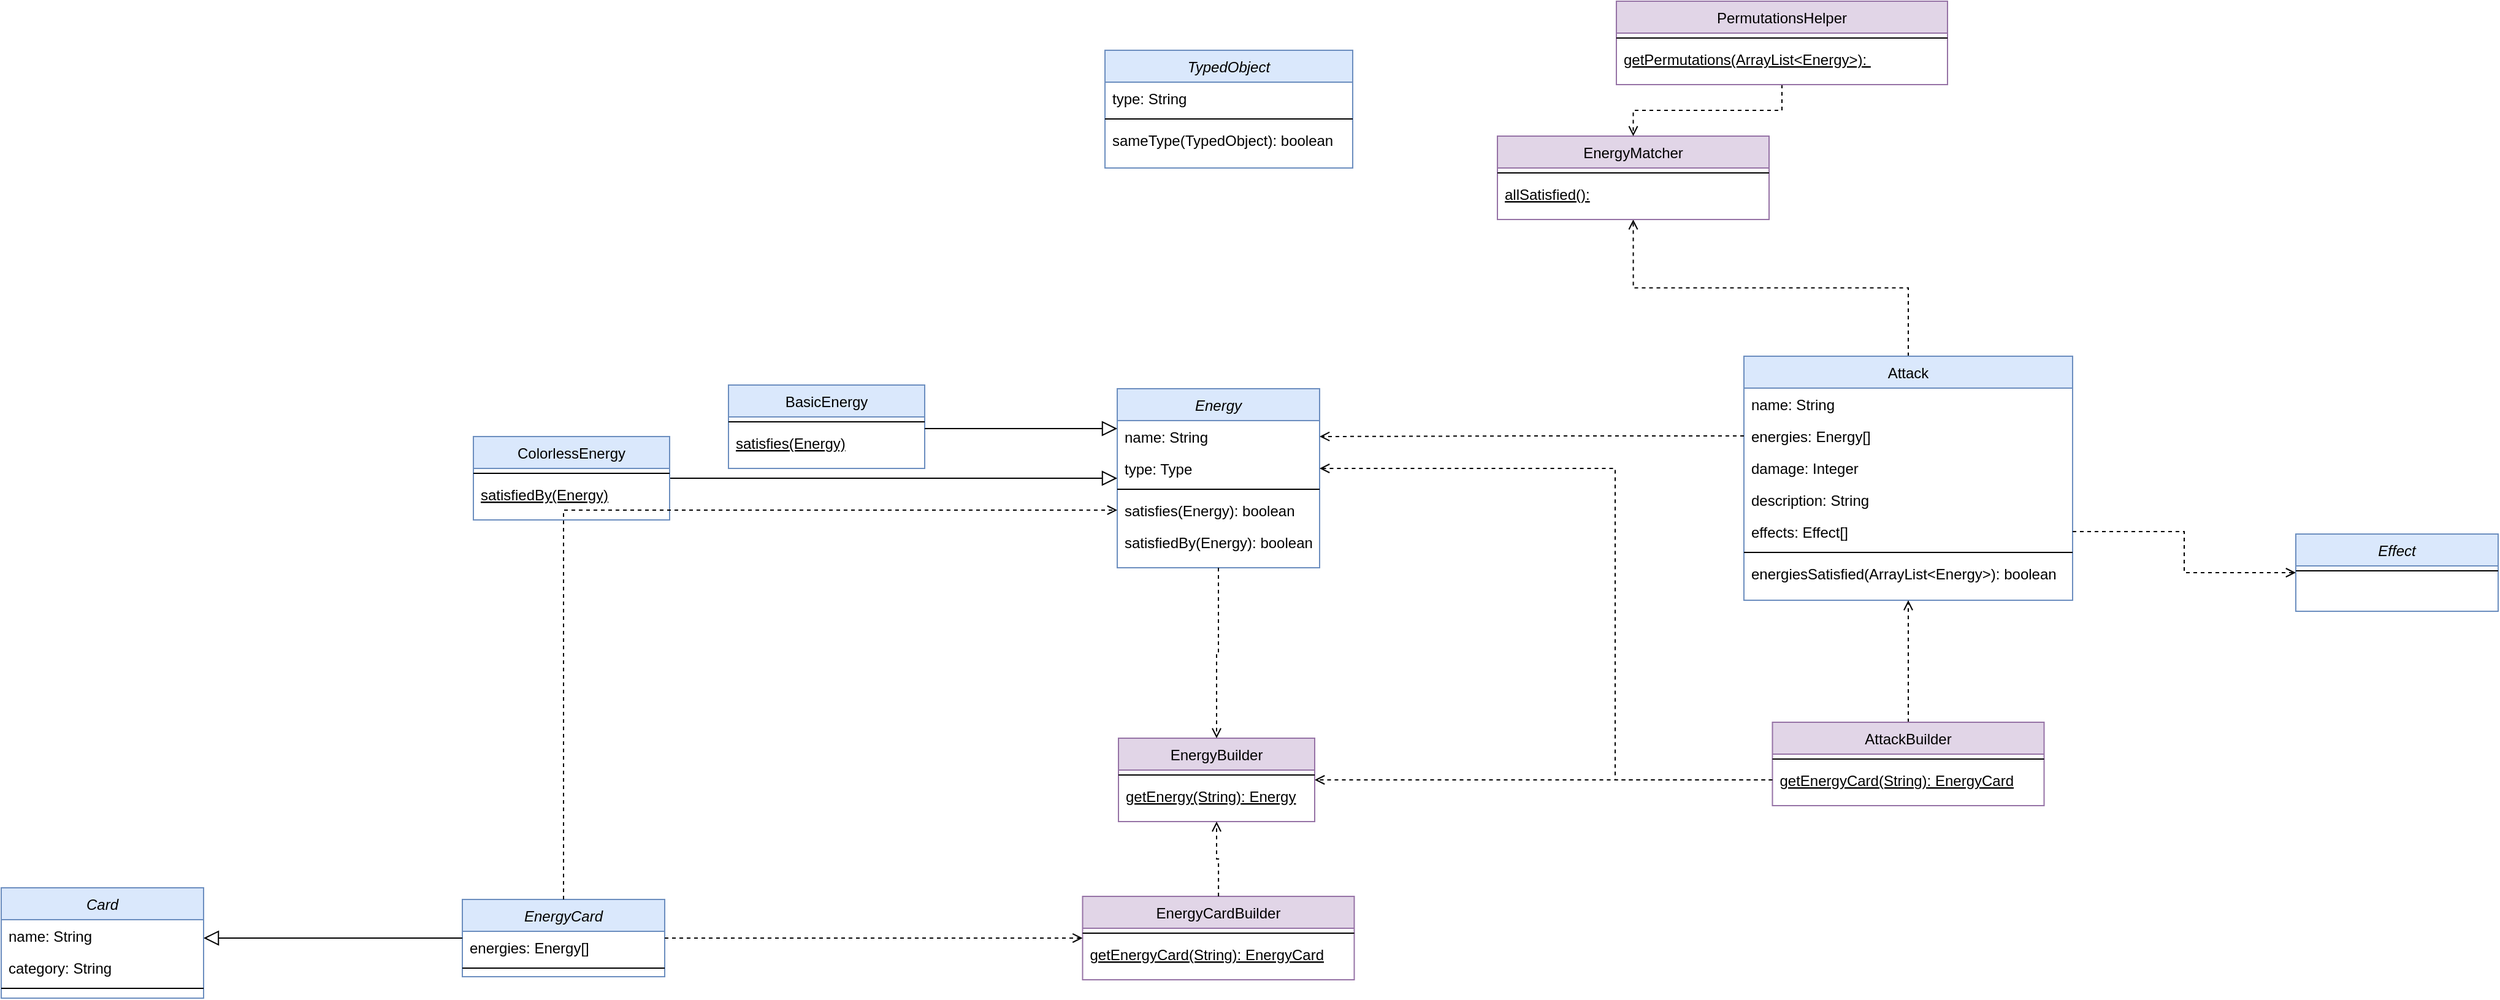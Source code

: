 <mxfile version="15.8.7" type="device"><diagram id="C5RBs43oDa-KdzZeNtuy" name="Page-1"><mxGraphModel dx="2070" dy="1292" grid="0" gridSize="10" guides="1" tooltips="1" connect="1" arrows="1" fold="1" page="0" pageScale="1" pageWidth="827" pageHeight="1169" math="0" shadow="0"><root><mxCell id="WIyWlLk6GJQsqaUBKTNV-0"/><mxCell id="WIyWlLk6GJQsqaUBKTNV-1" parent="WIyWlLk6GJQsqaUBKTNV-0"/><mxCell id="zkfFHV4jXpPFQw0GAbJ--0" value="Energy" style="swimlane;fontStyle=2;align=center;verticalAlign=top;childLayout=stackLayout;horizontal=1;startSize=26;horizontalStack=0;resizeParent=1;resizeLast=0;collapsible=1;marginBottom=0;rounded=0;shadow=0;strokeWidth=1;fillColor=#dae8fc;strokeColor=#6c8ebf;" parent="WIyWlLk6GJQsqaUBKTNV-1" vertex="1"><mxGeometry x="220" y="112" width="165" height="146" as="geometry"><mxRectangle x="230" y="140" width="160" height="26" as="alternateBounds"/></mxGeometry></mxCell><mxCell id="zkfFHV4jXpPFQw0GAbJ--1" value="name: String" style="text;align=left;verticalAlign=top;spacingLeft=4;spacingRight=4;overflow=hidden;rotatable=0;points=[[0,0.5],[1,0.5]];portConstraint=eastwest;" parent="zkfFHV4jXpPFQw0GAbJ--0" vertex="1"><mxGeometry y="26" width="165" height="26" as="geometry"/></mxCell><mxCell id="zkfFHV4jXpPFQw0GAbJ--2" value="type: Type" style="text;align=left;verticalAlign=top;spacingLeft=4;spacingRight=4;overflow=hidden;rotatable=0;points=[[0,0.5],[1,0.5]];portConstraint=eastwest;rounded=0;shadow=0;html=0;" parent="zkfFHV4jXpPFQw0GAbJ--0" vertex="1"><mxGeometry y="52" width="165" height="26" as="geometry"/></mxCell><mxCell id="zkfFHV4jXpPFQw0GAbJ--4" value="" style="line;html=1;strokeWidth=1;align=left;verticalAlign=middle;spacingTop=-1;spacingLeft=3;spacingRight=3;rotatable=0;labelPosition=right;points=[];portConstraint=eastwest;" parent="zkfFHV4jXpPFQw0GAbJ--0" vertex="1"><mxGeometry y="78" width="165" height="8" as="geometry"/></mxCell><mxCell id="zkfFHV4jXpPFQw0GAbJ--5" value="satisfies(Energy): boolean" style="text;align=left;verticalAlign=top;spacingLeft=4;spacingRight=4;overflow=hidden;rotatable=0;points=[[0,0.5],[1,0.5]];portConstraint=eastwest;" parent="zkfFHV4jXpPFQw0GAbJ--0" vertex="1"><mxGeometry y="86" width="165" height="26" as="geometry"/></mxCell><mxCell id="YTy02ttBPdpCxkNmVZv5-0" value="satisfiedBy(Energy): boolean" style="text;align=left;verticalAlign=top;spacingLeft=4;spacingRight=4;overflow=hidden;rotatable=0;points=[[0,0.5],[1,0.5]];portConstraint=eastwest;" parent="zkfFHV4jXpPFQw0GAbJ--0" vertex="1"><mxGeometry y="112" width="165" height="26" as="geometry"/></mxCell><mxCell id="zkfFHV4jXpPFQw0GAbJ--6" value="BasicEnergy" style="swimlane;fontStyle=0;align=center;verticalAlign=top;childLayout=stackLayout;horizontal=1;startSize=26;horizontalStack=0;resizeParent=1;resizeLast=0;collapsible=1;marginBottom=0;rounded=0;shadow=0;strokeWidth=1;fillColor=#dae8fc;strokeColor=#6c8ebf;" parent="WIyWlLk6GJQsqaUBKTNV-1" vertex="1"><mxGeometry x="-97" y="109" width="160" height="68" as="geometry"><mxRectangle x="130" y="380" width="160" height="26" as="alternateBounds"/></mxGeometry></mxCell><mxCell id="zkfFHV4jXpPFQw0GAbJ--9" value="" style="line;html=1;strokeWidth=1;align=left;verticalAlign=middle;spacingTop=-1;spacingLeft=3;spacingRight=3;rotatable=0;labelPosition=right;points=[];portConstraint=eastwest;" parent="zkfFHV4jXpPFQw0GAbJ--6" vertex="1"><mxGeometry y="26" width="160" height="8" as="geometry"/></mxCell><mxCell id="zkfFHV4jXpPFQw0GAbJ--10" value="satisfies(Energy)" style="text;align=left;verticalAlign=top;spacingLeft=4;spacingRight=4;overflow=hidden;rotatable=0;points=[[0,0.5],[1,0.5]];portConstraint=eastwest;fontStyle=4" parent="zkfFHV4jXpPFQw0GAbJ--6" vertex="1"><mxGeometry y="34" width="160" height="26" as="geometry"/></mxCell><mxCell id="zkfFHV4jXpPFQw0GAbJ--12" value="" style="endArrow=block;endSize=10;endFill=0;shadow=0;strokeWidth=1;rounded=0;edgeStyle=elbowEdgeStyle;elbow=vertical;" parent="WIyWlLk6GJQsqaUBKTNV-1" source="zkfFHV4jXpPFQw0GAbJ--6" target="zkfFHV4jXpPFQw0GAbJ--0" edge="1"><mxGeometry width="160" relative="1" as="geometry"><mxPoint x="200" y="203" as="sourcePoint"/><mxPoint x="200" y="203" as="targetPoint"/></mxGeometry></mxCell><mxCell id="mwJVMivTxh05oHsJVcA4-6" style="edgeStyle=orthogonalEdgeStyle;rounded=0;orthogonalLoop=1;jettySize=auto;html=1;exitX=0.5;exitY=0;exitDx=0;exitDy=0;entryX=0.5;entryY=1;entryDx=0;entryDy=0;dashed=1;endArrow=open;endFill=0;" edge="1" parent="WIyWlLk6GJQsqaUBKTNV-1" source="zkfFHV4jXpPFQw0GAbJ--17" target="YTy02ttBPdpCxkNmVZv5-46"><mxGeometry relative="1" as="geometry"/></mxCell><mxCell id="zkfFHV4jXpPFQw0GAbJ--17" value="Attack" style="swimlane;fontStyle=0;align=center;verticalAlign=top;childLayout=stackLayout;horizontal=1;startSize=26;horizontalStack=0;resizeParent=1;resizeLast=0;collapsible=1;marginBottom=0;rounded=0;shadow=0;strokeWidth=1;fillColor=#dae8fc;strokeColor=#6c8ebf;" parent="WIyWlLk6GJQsqaUBKTNV-1" vertex="1"><mxGeometry x="731" y="85.5" width="268" height="199" as="geometry"><mxRectangle x="550" y="140" width="160" height="26" as="alternateBounds"/></mxGeometry></mxCell><mxCell id="zkfFHV4jXpPFQw0GAbJ--18" value="name: String" style="text;align=left;verticalAlign=top;spacingLeft=4;spacingRight=4;overflow=hidden;rotatable=0;points=[[0,0.5],[1,0.5]];portConstraint=eastwest;" parent="zkfFHV4jXpPFQw0GAbJ--17" vertex="1"><mxGeometry y="26" width="268" height="26" as="geometry"/></mxCell><mxCell id="zkfFHV4jXpPFQw0GAbJ--19" value="energies: Energy[]" style="text;align=left;verticalAlign=top;spacingLeft=4;spacingRight=4;overflow=hidden;rotatable=0;points=[[0,0.5],[1,0.5]];portConstraint=eastwest;rounded=0;shadow=0;html=0;" parent="zkfFHV4jXpPFQw0GAbJ--17" vertex="1"><mxGeometry y="52" width="268" height="26" as="geometry"/></mxCell><mxCell id="zkfFHV4jXpPFQw0GAbJ--20" value="damage: Integer" style="text;align=left;verticalAlign=top;spacingLeft=4;spacingRight=4;overflow=hidden;rotatable=0;points=[[0,0.5],[1,0.5]];portConstraint=eastwest;rounded=0;shadow=0;html=0;" parent="zkfFHV4jXpPFQw0GAbJ--17" vertex="1"><mxGeometry y="78" width="268" height="26" as="geometry"/></mxCell><mxCell id="zkfFHV4jXpPFQw0GAbJ--21" value="description: String" style="text;align=left;verticalAlign=top;spacingLeft=4;spacingRight=4;overflow=hidden;rotatable=0;points=[[0,0.5],[1,0.5]];portConstraint=eastwest;rounded=0;shadow=0;html=0;" parent="zkfFHV4jXpPFQw0GAbJ--17" vertex="1"><mxGeometry y="104" width="268" height="26" as="geometry"/></mxCell><mxCell id="zkfFHV4jXpPFQw0GAbJ--22" value="effects: Effect[]" style="text;align=left;verticalAlign=top;spacingLeft=4;spacingRight=4;overflow=hidden;rotatable=0;points=[[0,0.5],[1,0.5]];portConstraint=eastwest;rounded=0;shadow=0;html=0;" parent="zkfFHV4jXpPFQw0GAbJ--17" vertex="1"><mxGeometry y="130" width="268" height="26" as="geometry"/></mxCell><mxCell id="zkfFHV4jXpPFQw0GAbJ--23" value="" style="line;html=1;strokeWidth=1;align=left;verticalAlign=middle;spacingTop=-1;spacingLeft=3;spacingRight=3;rotatable=0;labelPosition=right;points=[];portConstraint=eastwest;" parent="zkfFHV4jXpPFQw0GAbJ--17" vertex="1"><mxGeometry y="156" width="268" height="8" as="geometry"/></mxCell><mxCell id="zkfFHV4jXpPFQw0GAbJ--24" value="energiesSatisfied(ArrayList&lt;Energy&gt;): boolean" style="text;align=left;verticalAlign=top;spacingLeft=4;spacingRight=4;overflow=hidden;rotatable=0;points=[[0,0.5],[1,0.5]];portConstraint=eastwest;" parent="zkfFHV4jXpPFQw0GAbJ--17" vertex="1"><mxGeometry y="164" width="268" height="26" as="geometry"/></mxCell><mxCell id="mwJVMivTxh05oHsJVcA4-10" style="edgeStyle=orthogonalEdgeStyle;rounded=0;orthogonalLoop=1;jettySize=auto;html=1;endArrow=block;endFill=0;endSize=10;" edge="1" parent="WIyWlLk6GJQsqaUBKTNV-1" source="YTy02ttBPdpCxkNmVZv5-2" target="zkfFHV4jXpPFQw0GAbJ--0"><mxGeometry relative="1" as="geometry"/></mxCell><mxCell id="YTy02ttBPdpCxkNmVZv5-2" value="ColorlessEnergy" style="swimlane;fontStyle=0;align=center;verticalAlign=top;childLayout=stackLayout;horizontal=1;startSize=26;horizontalStack=0;resizeParent=1;resizeLast=0;collapsible=1;marginBottom=0;rounded=0;shadow=0;strokeWidth=1;fillColor=#dae8fc;strokeColor=#6c8ebf;" parent="WIyWlLk6GJQsqaUBKTNV-1" vertex="1"><mxGeometry x="-305" y="151" width="160" height="68" as="geometry"><mxRectangle x="130" y="380" width="160" height="26" as="alternateBounds"/></mxGeometry></mxCell><mxCell id="YTy02ttBPdpCxkNmVZv5-3" value="" style="line;html=1;strokeWidth=1;align=left;verticalAlign=middle;spacingTop=-1;spacingLeft=3;spacingRight=3;rotatable=0;labelPosition=right;points=[];portConstraint=eastwest;" parent="YTy02ttBPdpCxkNmVZv5-2" vertex="1"><mxGeometry y="26" width="160" height="8" as="geometry"/></mxCell><mxCell id="YTy02ttBPdpCxkNmVZv5-4" value="satisfiedBy(Energy)" style="text;align=left;verticalAlign=top;spacingLeft=4;spacingRight=4;overflow=hidden;rotatable=0;points=[[0,0.5],[1,0.5]];portConstraint=eastwest;fontStyle=4" parent="YTy02ttBPdpCxkNmVZv5-2" vertex="1"><mxGeometry y="34" width="160" height="26" as="geometry"/></mxCell><mxCell id="YTy02ttBPdpCxkNmVZv5-21" value="EnergyBuilder" style="swimlane;fontStyle=0;align=center;verticalAlign=top;childLayout=stackLayout;horizontal=1;startSize=26;horizontalStack=0;resizeParent=1;resizeLast=0;collapsible=1;marginBottom=0;rounded=0;shadow=0;strokeWidth=1;fillColor=#e1d5e7;strokeColor=#9673a6;" parent="WIyWlLk6GJQsqaUBKTNV-1" vertex="1"><mxGeometry x="221" y="397" width="160" height="68" as="geometry"><mxRectangle x="130" y="380" width="160" height="26" as="alternateBounds"/></mxGeometry></mxCell><mxCell id="YTy02ttBPdpCxkNmVZv5-22" value="" style="line;html=1;strokeWidth=1;align=left;verticalAlign=middle;spacingTop=-1;spacingLeft=3;spacingRight=3;rotatable=0;labelPosition=right;points=[];portConstraint=eastwest;" parent="YTy02ttBPdpCxkNmVZv5-21" vertex="1"><mxGeometry y="26" width="160" height="8" as="geometry"/></mxCell><mxCell id="YTy02ttBPdpCxkNmVZv5-23" value="getEnergy(String): Energy" style="text;align=left;verticalAlign=top;spacingLeft=4;spacingRight=4;overflow=hidden;rotatable=0;points=[[0,0.5],[1,0.5]];portConstraint=eastwest;fontStyle=4" parent="YTy02ttBPdpCxkNmVZv5-21" vertex="1"><mxGeometry y="34" width="160" height="26" as="geometry"/></mxCell><mxCell id="YTy02ttBPdpCxkNmVZv5-26" value="Card" style="swimlane;fontStyle=2;align=center;verticalAlign=top;childLayout=stackLayout;horizontal=1;startSize=26;horizontalStack=0;resizeParent=1;resizeLast=0;collapsible=1;marginBottom=0;rounded=0;shadow=0;strokeWidth=1;fillColor=#dae8fc;strokeColor=#6c8ebf;" parent="WIyWlLk6GJQsqaUBKTNV-1" vertex="1"><mxGeometry x="-690" y="519" width="165" height="90" as="geometry"><mxRectangle x="230" y="140" width="160" height="26" as="alternateBounds"/></mxGeometry></mxCell><mxCell id="YTy02ttBPdpCxkNmVZv5-27" value="name: String" style="text;align=left;verticalAlign=top;spacingLeft=4;spacingRight=4;overflow=hidden;rotatable=0;points=[[0,0.5],[1,0.5]];portConstraint=eastwest;" parent="YTy02ttBPdpCxkNmVZv5-26" vertex="1"><mxGeometry y="26" width="165" height="26" as="geometry"/></mxCell><mxCell id="YTy02ttBPdpCxkNmVZv5-28" value="category: String" style="text;align=left;verticalAlign=top;spacingLeft=4;spacingRight=4;overflow=hidden;rotatable=0;points=[[0,0.5],[1,0.5]];portConstraint=eastwest;rounded=0;shadow=0;html=0;" parent="YTy02ttBPdpCxkNmVZv5-26" vertex="1"><mxGeometry y="52" width="165" height="26" as="geometry"/></mxCell><mxCell id="YTy02ttBPdpCxkNmVZv5-29" value="" style="line;html=1;strokeWidth=1;align=left;verticalAlign=middle;spacingTop=-1;spacingLeft=3;spacingRight=3;rotatable=0;labelPosition=right;points=[];portConstraint=eastwest;" parent="YTy02ttBPdpCxkNmVZv5-26" vertex="1"><mxGeometry y="78" width="165" height="8" as="geometry"/></mxCell><mxCell id="YTy02ttBPdpCxkNmVZv5-32" value="EnergyCard" style="swimlane;fontStyle=2;align=center;verticalAlign=top;childLayout=stackLayout;horizontal=1;startSize=26;horizontalStack=0;resizeParent=1;resizeLast=0;collapsible=1;marginBottom=0;rounded=0;shadow=0;strokeWidth=1;fillColor=#dae8fc;strokeColor=#6c8ebf;" parent="WIyWlLk6GJQsqaUBKTNV-1" vertex="1"><mxGeometry x="-314" y="528.5" width="165" height="63" as="geometry"><mxRectangle x="230" y="140" width="160" height="26" as="alternateBounds"/></mxGeometry></mxCell><mxCell id="YTy02ttBPdpCxkNmVZv5-33" value="energies: Energy[]" style="text;align=left;verticalAlign=top;spacingLeft=4;spacingRight=4;overflow=hidden;rotatable=0;points=[[0,0.5],[1,0.5]];portConstraint=eastwest;" parent="YTy02ttBPdpCxkNmVZv5-32" vertex="1"><mxGeometry y="26" width="165" height="26" as="geometry"/></mxCell><mxCell id="YTy02ttBPdpCxkNmVZv5-35" value="" style="line;html=1;strokeWidth=1;align=left;verticalAlign=middle;spacingTop=-1;spacingLeft=3;spacingRight=3;rotatable=0;labelPosition=right;points=[];portConstraint=eastwest;" parent="YTy02ttBPdpCxkNmVZv5-32" vertex="1"><mxGeometry y="52" width="165" height="8" as="geometry"/></mxCell><mxCell id="YTy02ttBPdpCxkNmVZv5-37" value="EnergyCardBuilder" style="swimlane;fontStyle=0;align=center;verticalAlign=top;childLayout=stackLayout;horizontal=1;startSize=26;horizontalStack=0;resizeParent=1;resizeLast=0;collapsible=1;marginBottom=0;rounded=0;shadow=0;strokeWidth=1;fillColor=#e1d5e7;strokeColor=#9673a6;" parent="WIyWlLk6GJQsqaUBKTNV-1" vertex="1"><mxGeometry x="191.75" y="526" width="221.5" height="68" as="geometry"><mxRectangle x="130" y="380" width="160" height="26" as="alternateBounds"/></mxGeometry></mxCell><mxCell id="YTy02ttBPdpCxkNmVZv5-38" value="" style="line;html=1;strokeWidth=1;align=left;verticalAlign=middle;spacingTop=-1;spacingLeft=3;spacingRight=3;rotatable=0;labelPosition=right;points=[];portConstraint=eastwest;" parent="YTy02ttBPdpCxkNmVZv5-37" vertex="1"><mxGeometry y="26" width="221.5" height="8" as="geometry"/></mxCell><mxCell id="YTy02ttBPdpCxkNmVZv5-39" value="getEnergyCard(String): EnergyCard" style="text;align=left;verticalAlign=top;spacingLeft=4;spacingRight=4;overflow=hidden;rotatable=0;points=[[0,0.5],[1,0.5]];portConstraint=eastwest;fontStyle=4" parent="YTy02ttBPdpCxkNmVZv5-37" vertex="1"><mxGeometry y="34" width="221.5" height="26" as="geometry"/></mxCell><mxCell id="YTy02ttBPdpCxkNmVZv5-42" style="edgeStyle=orthogonalEdgeStyle;rounded=0;orthogonalLoop=1;jettySize=auto;html=1;dashed=1;endArrow=open;endFill=0;" parent="WIyWlLk6GJQsqaUBKTNV-1" source="YTy02ttBPdpCxkNmVZv5-32" target="YTy02ttBPdpCxkNmVZv5-37" edge="1"><mxGeometry relative="1" as="geometry"><mxPoint x="421.5" y="382.059" as="sourcePoint"/><mxPoint x="633.441" y="681" as="targetPoint"/></mxGeometry></mxCell><mxCell id="YTy02ttBPdpCxkNmVZv5-43" style="edgeStyle=orthogonalEdgeStyle;rounded=0;orthogonalLoop=1;jettySize=auto;html=1;dashed=1;endArrow=open;endFill=0;" parent="WIyWlLk6GJQsqaUBKTNV-1" source="YTy02ttBPdpCxkNmVZv5-37" target="YTy02ttBPdpCxkNmVZv5-21" edge="1"><mxGeometry relative="1" as="geometry"><mxPoint x="780.029" y="305" as="sourcePoint"/><mxPoint x="780.029" y="436" as="targetPoint"/><Array as="points"/></mxGeometry></mxCell><mxCell id="YTy02ttBPdpCxkNmVZv5-45" value="" style="endArrow=block;endSize=10;endFill=0;shadow=0;strokeWidth=1;rounded=0;edgeStyle=elbowEdgeStyle;elbow=vertical;" parent="WIyWlLk6GJQsqaUBKTNV-1" source="YTy02ttBPdpCxkNmVZv5-32" target="YTy02ttBPdpCxkNmVZv5-26" edge="1"><mxGeometry width="160" relative="1" as="geometry"><mxPoint x="448" y="816.0" as="sourcePoint"/><mxPoint x="338.5" y="714" as="targetPoint"/></mxGeometry></mxCell><mxCell id="YTy02ttBPdpCxkNmVZv5-46" value="EnergyMatcher" style="swimlane;fontStyle=0;align=center;verticalAlign=top;childLayout=stackLayout;horizontal=1;startSize=26;horizontalStack=0;resizeParent=1;resizeLast=0;collapsible=1;marginBottom=0;rounded=0;shadow=0;strokeWidth=1;fillColor=#e1d5e7;strokeColor=#9673a6;" parent="WIyWlLk6GJQsqaUBKTNV-1" vertex="1"><mxGeometry x="530" y="-94" width="221.5" height="68" as="geometry"><mxRectangle x="130" y="380" width="160" height="26" as="alternateBounds"/></mxGeometry></mxCell><mxCell id="YTy02ttBPdpCxkNmVZv5-47" value="" style="line;html=1;strokeWidth=1;align=left;verticalAlign=middle;spacingTop=-1;spacingLeft=3;spacingRight=3;rotatable=0;labelPosition=right;points=[];portConstraint=eastwest;" parent="YTy02ttBPdpCxkNmVZv5-46" vertex="1"><mxGeometry y="26" width="221.5" height="8" as="geometry"/></mxCell><mxCell id="YTy02ttBPdpCxkNmVZv5-48" value="allSatisfied():" style="text;align=left;verticalAlign=top;spacingLeft=4;spacingRight=4;overflow=hidden;rotatable=0;points=[[0,0.5],[1,0.5]];portConstraint=eastwest;fontStyle=4" parent="YTy02ttBPdpCxkNmVZv5-46" vertex="1"><mxGeometry y="34" width="221.5" height="26" as="geometry"/></mxCell><mxCell id="YTy02ttBPdpCxkNmVZv5-53" style="edgeStyle=orthogonalEdgeStyle;rounded=0;orthogonalLoop=1;jettySize=auto;html=1;exitX=0.5;exitY=1;exitDx=0;exitDy=0;dashed=1;endArrow=open;endFill=0;" parent="WIyWlLk6GJQsqaUBKTNV-1" source="YTy02ttBPdpCxkNmVZv5-50" target="YTy02ttBPdpCxkNmVZv5-46" edge="1"><mxGeometry relative="1" as="geometry"/></mxCell><mxCell id="YTy02ttBPdpCxkNmVZv5-50" value="PermutationsHelper" style="swimlane;fontStyle=0;align=center;verticalAlign=top;childLayout=stackLayout;horizontal=1;startSize=26;horizontalStack=0;resizeParent=1;resizeLast=0;collapsible=1;marginBottom=0;rounded=0;shadow=0;strokeWidth=1;fillColor=#e1d5e7;strokeColor=#9673a6;" parent="WIyWlLk6GJQsqaUBKTNV-1" vertex="1"><mxGeometry x="627" y="-204" width="270" height="68" as="geometry"><mxRectangle x="130" y="380" width="160" height="26" as="alternateBounds"/></mxGeometry></mxCell><mxCell id="YTy02ttBPdpCxkNmVZv5-51" value="" style="line;html=1;strokeWidth=1;align=left;verticalAlign=middle;spacingTop=-1;spacingLeft=3;spacingRight=3;rotatable=0;labelPosition=right;points=[];portConstraint=eastwest;" parent="YTy02ttBPdpCxkNmVZv5-50" vertex="1"><mxGeometry y="26" width="270" height="8" as="geometry"/></mxCell><mxCell id="YTy02ttBPdpCxkNmVZv5-52" value="getPermutations(ArrayList&lt;Energy&gt;): " style="text;align=left;verticalAlign=top;spacingLeft=4;spacingRight=4;overflow=hidden;rotatable=0;points=[[0,0.5],[1,0.5]];portConstraint=eastwest;fontStyle=4" parent="YTy02ttBPdpCxkNmVZv5-50" vertex="1"><mxGeometry y="34" width="270" height="26" as="geometry"/></mxCell><mxCell id="YTy02ttBPdpCxkNmVZv5-58" style="edgeStyle=orthogonalEdgeStyle;rounded=0;orthogonalLoop=1;jettySize=auto;html=1;exitX=0;exitY=0.5;exitDx=0;exitDy=0;dashed=1;endArrow=open;endFill=0;" parent="WIyWlLk6GJQsqaUBKTNV-1" source="zkfFHV4jXpPFQw0GAbJ--19" target="zkfFHV4jXpPFQw0GAbJ--1" edge="1"><mxGeometry relative="1" as="geometry"/></mxCell><mxCell id="YTy02ttBPdpCxkNmVZv5-60" value="Effect" style="swimlane;fontStyle=2;align=center;verticalAlign=top;childLayout=stackLayout;horizontal=1;startSize=26;horizontalStack=0;resizeParent=1;resizeLast=0;collapsible=1;marginBottom=0;rounded=0;shadow=0;strokeWidth=1;fillColor=#dae8fc;strokeColor=#6c8ebf;" parent="WIyWlLk6GJQsqaUBKTNV-1" vertex="1"><mxGeometry x="1181" y="230.5" width="165" height="63" as="geometry"><mxRectangle x="230" y="140" width="160" height="26" as="alternateBounds"/></mxGeometry></mxCell><mxCell id="YTy02ttBPdpCxkNmVZv5-62" value="" style="line;html=1;strokeWidth=1;align=left;verticalAlign=middle;spacingTop=-1;spacingLeft=3;spacingRight=3;rotatable=0;labelPosition=right;points=[];portConstraint=eastwest;" parent="YTy02ttBPdpCxkNmVZv5-60" vertex="1"><mxGeometry y="26" width="165" height="8" as="geometry"/></mxCell><mxCell id="YTy02ttBPdpCxkNmVZv5-63" style="edgeStyle=orthogonalEdgeStyle;rounded=0;orthogonalLoop=1;jettySize=auto;html=1;exitX=1;exitY=0.5;exitDx=0;exitDy=0;dashed=1;endArrow=open;endFill=0;" parent="WIyWlLk6GJQsqaUBKTNV-1" source="zkfFHV4jXpPFQw0GAbJ--22" target="YTy02ttBPdpCxkNmVZv5-60" edge="1"><mxGeometry relative="1" as="geometry"/></mxCell><mxCell id="YTy02ttBPdpCxkNmVZv5-65" style="edgeStyle=orthogonalEdgeStyle;rounded=0;orthogonalLoop=1;jettySize=auto;html=1;dashed=1;endArrow=open;endFill=0;" parent="WIyWlLk6GJQsqaUBKTNV-1" source="YTy02ttBPdpCxkNmVZv5-32" target="zkfFHV4jXpPFQw0GAbJ--5" edge="1"><mxGeometry relative="1" as="geometry"/></mxCell><mxCell id="YTy02ttBPdpCxkNmVZv5-66" style="edgeStyle=orthogonalEdgeStyle;rounded=0;orthogonalLoop=1;jettySize=auto;html=1;dashed=1;endArrow=open;endFill=0;exitX=0.5;exitY=1;exitDx=0;exitDy=0;" parent="WIyWlLk6GJQsqaUBKTNV-1" source="zkfFHV4jXpPFQw0GAbJ--0" target="YTy02ttBPdpCxkNmVZv5-21" edge="1"><mxGeometry relative="1" as="geometry"/></mxCell><mxCell id="YTy02ttBPdpCxkNmVZv5-70" style="edgeStyle=orthogonalEdgeStyle;rounded=0;orthogonalLoop=1;jettySize=auto;html=1;exitX=0.5;exitY=0;exitDx=0;exitDy=0;dashed=1;endArrow=open;endFill=0;" parent="WIyWlLk6GJQsqaUBKTNV-1" source="YTy02ttBPdpCxkNmVZv5-67" target="zkfFHV4jXpPFQw0GAbJ--17" edge="1"><mxGeometry relative="1" as="geometry"/></mxCell><mxCell id="YTy02ttBPdpCxkNmVZv5-73" style="edgeStyle=orthogonalEdgeStyle;rounded=0;orthogonalLoop=1;jettySize=auto;html=1;exitX=0;exitY=0.5;exitDx=0;exitDy=0;dashed=1;endArrow=open;endFill=0;" parent="WIyWlLk6GJQsqaUBKTNV-1" source="YTy02ttBPdpCxkNmVZv5-69" target="YTy02ttBPdpCxkNmVZv5-21" edge="1"><mxGeometry relative="1" as="geometry"/></mxCell><mxCell id="YTy02ttBPdpCxkNmVZv5-67" value="AttackBuilder" style="swimlane;fontStyle=0;align=center;verticalAlign=top;childLayout=stackLayout;horizontal=1;startSize=26;horizontalStack=0;resizeParent=1;resizeLast=0;collapsible=1;marginBottom=0;rounded=0;shadow=0;strokeWidth=1;fillColor=#e1d5e7;strokeColor=#9673a6;" parent="WIyWlLk6GJQsqaUBKTNV-1" vertex="1"><mxGeometry x="754.25" y="384" width="221.5" height="68" as="geometry"><mxRectangle x="130" y="380" width="160" height="26" as="alternateBounds"/></mxGeometry></mxCell><mxCell id="YTy02ttBPdpCxkNmVZv5-68" value="" style="line;html=1;strokeWidth=1;align=left;verticalAlign=middle;spacingTop=-1;spacingLeft=3;spacingRight=3;rotatable=0;labelPosition=right;points=[];portConstraint=eastwest;" parent="YTy02ttBPdpCxkNmVZv5-67" vertex="1"><mxGeometry y="26" width="221.5" height="8" as="geometry"/></mxCell><mxCell id="YTy02ttBPdpCxkNmVZv5-69" value="getEnergyCard(String): EnergyCard" style="text;align=left;verticalAlign=top;spacingLeft=4;spacingRight=4;overflow=hidden;rotatable=0;points=[[0,0.5],[1,0.5]];portConstraint=eastwest;fontStyle=4" parent="YTy02ttBPdpCxkNmVZv5-67" vertex="1"><mxGeometry y="34" width="221.5" height="26" as="geometry"/></mxCell><mxCell id="YTy02ttBPdpCxkNmVZv5-72" style="edgeStyle=orthogonalEdgeStyle;rounded=0;orthogonalLoop=1;jettySize=auto;html=1;exitX=0;exitY=0.5;exitDx=0;exitDy=0;dashed=1;endArrow=open;endFill=0;" parent="WIyWlLk6GJQsqaUBKTNV-1" source="YTy02ttBPdpCxkNmVZv5-69" target="zkfFHV4jXpPFQw0GAbJ--2" edge="1"><mxGeometry relative="1" as="geometry"><Array as="points"><mxPoint x="626" y="431"/><mxPoint x="626" y="177"/></Array></mxGeometry></mxCell><mxCell id="mwJVMivTxh05oHsJVcA4-0" value="TypedObject" style="swimlane;fontStyle=2;align=center;verticalAlign=top;childLayout=stackLayout;horizontal=1;startSize=26;horizontalStack=0;resizeParent=1;resizeLast=0;collapsible=1;marginBottom=0;rounded=0;shadow=0;strokeWidth=1;fillColor=#dae8fc;strokeColor=#6c8ebf;" vertex="1" parent="WIyWlLk6GJQsqaUBKTNV-1"><mxGeometry x="210" y="-164" width="202" height="96" as="geometry"><mxRectangle x="230" y="140" width="160" height="26" as="alternateBounds"/></mxGeometry></mxCell><mxCell id="mwJVMivTxh05oHsJVcA4-1" value="type: String" style="text;align=left;verticalAlign=top;spacingLeft=4;spacingRight=4;overflow=hidden;rotatable=0;points=[[0,0.5],[1,0.5]];portConstraint=eastwest;" vertex="1" parent="mwJVMivTxh05oHsJVcA4-0"><mxGeometry y="26" width="202" height="26" as="geometry"/></mxCell><mxCell id="mwJVMivTxh05oHsJVcA4-3" value="" style="line;html=1;strokeWidth=1;align=left;verticalAlign=middle;spacingTop=-1;spacingLeft=3;spacingRight=3;rotatable=0;labelPosition=right;points=[];portConstraint=eastwest;" vertex="1" parent="mwJVMivTxh05oHsJVcA4-0"><mxGeometry y="52" width="202" height="8" as="geometry"/></mxCell><mxCell id="mwJVMivTxh05oHsJVcA4-5" value="sameType(TypedObject): boolean" style="text;align=left;verticalAlign=top;spacingLeft=4;spacingRight=4;overflow=hidden;rotatable=0;points=[[0,0.5],[1,0.5]];portConstraint=eastwest;" vertex="1" parent="mwJVMivTxh05oHsJVcA4-0"><mxGeometry y="60" width="202" height="26" as="geometry"/></mxCell></root></mxGraphModel></diagram></mxfile>